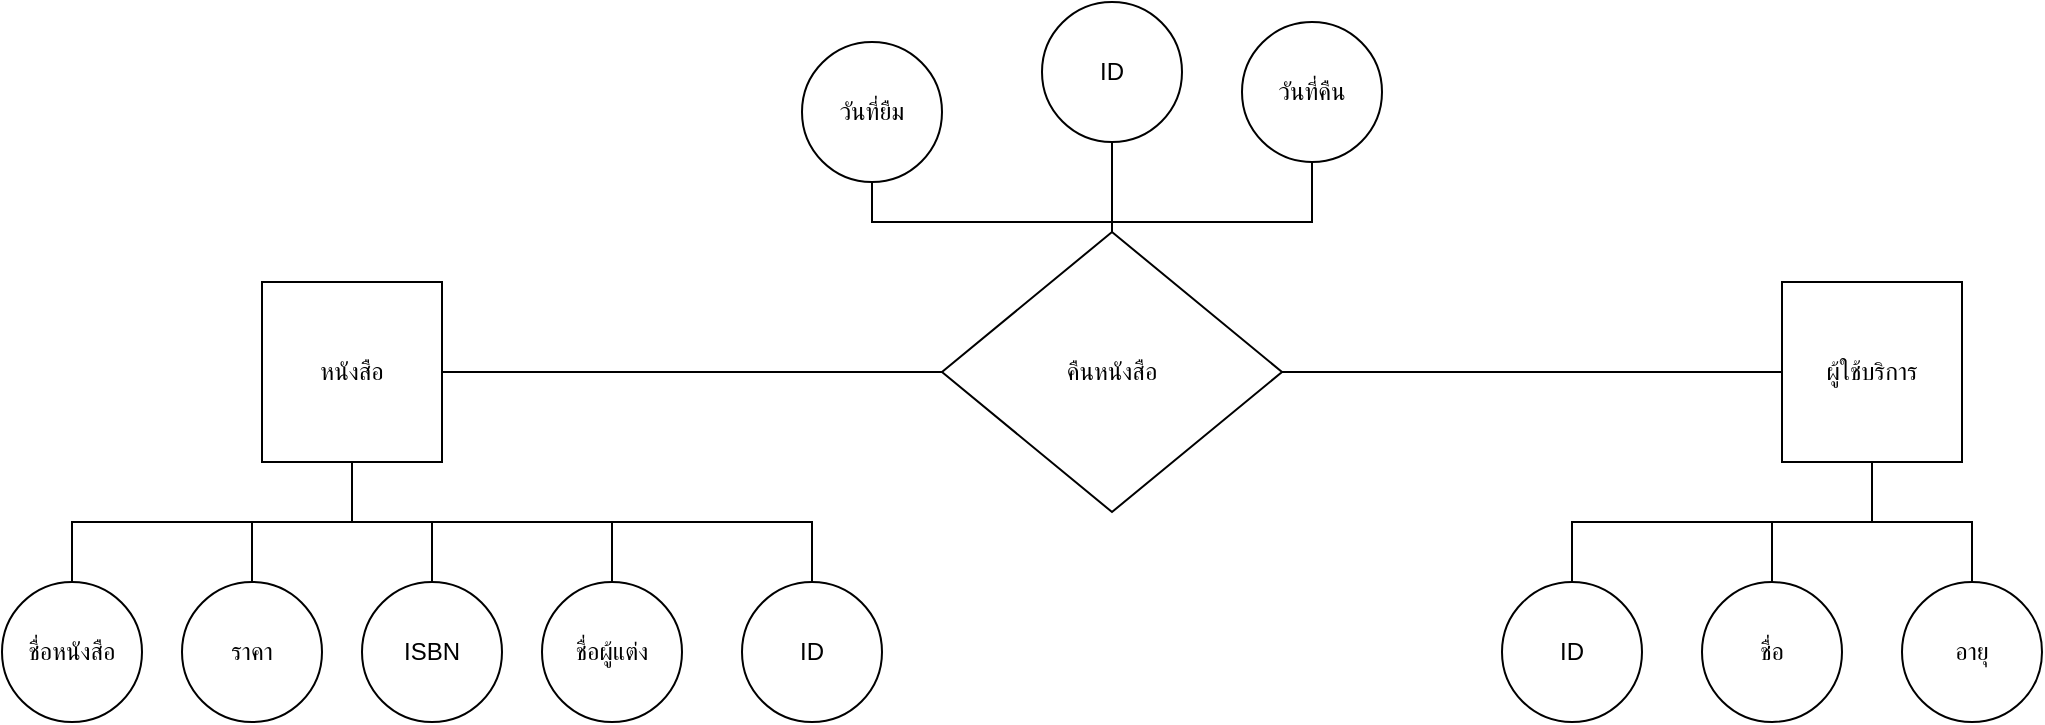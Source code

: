 <mxfile version="12.7.9" type="device"><diagram id="XVBTi9VoYFeADUWW6KXd" name="Page-1"><mxGraphModel dx="1298" dy="762" grid="1" gridSize="10" guides="1" tooltips="1" connect="1" arrows="1" fold="1" page="1" pageScale="1" pageWidth="827" pageHeight="1169" math="0" shadow="0"><root><mxCell id="0"/><mxCell id="1" parent="0"/><mxCell id="LrU2Epw4TkBEEFNLDnCU-1" value="" style="edgeStyle=orthogonalEdgeStyle;rounded=0;orthogonalLoop=1;jettySize=auto;html=1;entryX=0;entryY=0.5;entryDx=0;entryDy=0;endArrow=none;endFill=0;" edge="1" parent="1" source="LrU2Epw4TkBEEFNLDnCU-3" target="LrU2Epw4TkBEEFNLDnCU-8"><mxGeometry relative="1" as="geometry"><mxPoint x="320" y="215" as="targetPoint"/></mxGeometry></mxCell><mxCell id="LrU2Epw4TkBEEFNLDnCU-2" value="" style="edgeStyle=orthogonalEdgeStyle;rounded=0;orthogonalLoop=1;jettySize=auto;html=1;endArrow=none;endFill=0;" edge="1" parent="1" source="LrU2Epw4TkBEEFNLDnCU-3" target="LrU2Epw4TkBEEFNLDnCU-11"><mxGeometry relative="1" as="geometry"><mxPoint x="195" y="340" as="targetPoint"/></mxGeometry></mxCell><mxCell id="LrU2Epw4TkBEEFNLDnCU-3" value="หนังสือ" style="whiteSpace=wrap;html=1;aspect=fixed;" vertex="1" parent="1"><mxGeometry x="150" y="170" width="90" height="90" as="geometry"/></mxCell><mxCell id="LrU2Epw4TkBEEFNLDnCU-4" value="ผู้ใช้บริการ" style="whiteSpace=wrap;html=1;aspect=fixed;" vertex="1" parent="1"><mxGeometry x="910" y="170" width="90" height="90" as="geometry"/></mxCell><mxCell id="LrU2Epw4TkBEEFNLDnCU-5" value="" style="edgeStyle=orthogonalEdgeStyle;rounded=0;orthogonalLoop=1;jettySize=auto;html=1;endArrow=none;endFill=0;" edge="1" parent="1" source="LrU2Epw4TkBEEFNLDnCU-8" target="LrU2Epw4TkBEEFNLDnCU-4"><mxGeometry relative="1" as="geometry"><mxPoint x="740" y="215" as="targetPoint"/></mxGeometry></mxCell><mxCell id="LrU2Epw4TkBEEFNLDnCU-6" value="" style="edgeStyle=orthogonalEdgeStyle;rounded=0;orthogonalLoop=1;jettySize=auto;html=1;endArrow=none;endFill=0;" edge="1" parent="1" source="LrU2Epw4TkBEEFNLDnCU-8" target="LrU2Epw4TkBEEFNLDnCU-24"><mxGeometry relative="1" as="geometry"/></mxCell><mxCell id="LrU2Epw4TkBEEFNLDnCU-7" value="" style="edgeStyle=orthogonalEdgeStyle;rounded=0;orthogonalLoop=1;jettySize=auto;html=1;endArrow=none;endFill=0;" edge="1" parent="1" source="LrU2Epw4TkBEEFNLDnCU-8" target="LrU2Epw4TkBEEFNLDnCU-27"><mxGeometry relative="1" as="geometry"><Array as="points"><mxPoint x="575" y="140"/><mxPoint x="455" y="140"/></Array></mxGeometry></mxCell><mxCell id="LrU2Epw4TkBEEFNLDnCU-8" value="คืนหนังสือ" style="rhombus;whiteSpace=wrap;html=1;" vertex="1" parent="1"><mxGeometry x="490" y="145" width="170" height="140" as="geometry"/></mxCell><mxCell id="LrU2Epw4TkBEEFNLDnCU-9" value="" style="edgeStyle=orthogonalEdgeStyle;rounded=0;orthogonalLoop=1;jettySize=auto;html=1;entryX=0.5;entryY=1;entryDx=0;entryDy=0;endArrow=none;endFill=0;" edge="1" parent="1" source="LrU2Epw4TkBEEFNLDnCU-10" target="LrU2Epw4TkBEEFNLDnCU-4"><mxGeometry relative="1" as="geometry"><mxPoint x="905" y="240" as="targetPoint"/></mxGeometry></mxCell><mxCell id="LrU2Epw4TkBEEFNLDnCU-10" value="ชื่อ" style="ellipse;whiteSpace=wrap;html=1;" vertex="1" parent="1"><mxGeometry x="870" y="320" width="70" height="70" as="geometry"/></mxCell><mxCell id="LrU2Epw4TkBEEFNLDnCU-11" value="ราคา" style="ellipse;whiteSpace=wrap;html=1;" vertex="1" parent="1"><mxGeometry x="110" y="320" width="70" height="70" as="geometry"/></mxCell><mxCell id="LrU2Epw4TkBEEFNLDnCU-12" value="" style="edgeStyle=orthogonalEdgeStyle;rounded=0;orthogonalLoop=1;jettySize=auto;html=1;endArrow=none;endFill=0;" edge="1" parent="1" source="LrU2Epw4TkBEEFNLDnCU-13" target="LrU2Epw4TkBEEFNLDnCU-3"><mxGeometry relative="1" as="geometry"/></mxCell><mxCell id="LrU2Epw4TkBEEFNLDnCU-13" value="ISBN" style="ellipse;whiteSpace=wrap;html=1;" vertex="1" parent="1"><mxGeometry x="200" y="320" width="70" height="70" as="geometry"/></mxCell><mxCell id="LrU2Epw4TkBEEFNLDnCU-14" value="" style="edgeStyle=orthogonalEdgeStyle;rounded=0;orthogonalLoop=1;jettySize=auto;html=1;entryX=0.5;entryY=1;entryDx=0;entryDy=0;endArrow=none;endFill=0;" edge="1" parent="1" source="LrU2Epw4TkBEEFNLDnCU-15" target="LrU2Epw4TkBEEFNLDnCU-3"><mxGeometry relative="1" as="geometry"><mxPoint x="325" y="240" as="targetPoint"/><Array as="points"><mxPoint x="325" y="290"/><mxPoint x="195" y="290"/></Array></mxGeometry></mxCell><mxCell id="LrU2Epw4TkBEEFNLDnCU-15" value="ชื่อผู้แต่ง" style="ellipse;whiteSpace=wrap;html=1;" vertex="1" parent="1"><mxGeometry x="290" y="320" width="70" height="70" as="geometry"/></mxCell><mxCell id="LrU2Epw4TkBEEFNLDnCU-16" value="" style="edgeStyle=orthogonalEdgeStyle;rounded=0;orthogonalLoop=1;jettySize=auto;html=1;entryX=0.5;entryY=1;entryDx=0;entryDy=0;endArrow=none;endFill=0;" edge="1" parent="1" source="LrU2Epw4TkBEEFNLDnCU-17" target="LrU2Epw4TkBEEFNLDnCU-4"><mxGeometry relative="1" as="geometry"><mxPoint x="1005" y="240" as="targetPoint"/></mxGeometry></mxCell><mxCell id="LrU2Epw4TkBEEFNLDnCU-17" value="อายุ" style="ellipse;whiteSpace=wrap;html=1;" vertex="1" parent="1"><mxGeometry x="970" y="320" width="70" height="70" as="geometry"/></mxCell><mxCell id="LrU2Epw4TkBEEFNLDnCU-18" value="" style="edgeStyle=orthogonalEdgeStyle;rounded=0;orthogonalLoop=1;jettySize=auto;html=1;endArrow=none;endFill=0;" edge="1" parent="1" source="LrU2Epw4TkBEEFNLDnCU-19" target="LrU2Epw4TkBEEFNLDnCU-3"><mxGeometry relative="1" as="geometry"><mxPoint x="55" y="240" as="targetPoint"/><Array as="points"><mxPoint x="55" y="290"/><mxPoint x="195" y="290"/></Array></mxGeometry></mxCell><mxCell id="LrU2Epw4TkBEEFNLDnCU-19" value="ชื่อหนังสือ" style="ellipse;whiteSpace=wrap;html=1;" vertex="1" parent="1"><mxGeometry x="20" y="320" width="70" height="70" as="geometry"/></mxCell><mxCell id="LrU2Epw4TkBEEFNLDnCU-20" value="" style="edgeStyle=orthogonalEdgeStyle;rounded=0;orthogonalLoop=1;jettySize=auto;html=1;endArrow=none;endFill=0;" edge="1" parent="1" source="LrU2Epw4TkBEEFNLDnCU-21" target="LrU2Epw4TkBEEFNLDnCU-3"><mxGeometry relative="1" as="geometry"><mxPoint x="190" y="270" as="targetPoint"/><Array as="points"><mxPoint x="425" y="290"/><mxPoint x="195" y="290"/></Array></mxGeometry></mxCell><mxCell id="LrU2Epw4TkBEEFNLDnCU-21" value="ID" style="ellipse;whiteSpace=wrap;html=1;" vertex="1" parent="1"><mxGeometry x="390" y="320" width="70" height="70" as="geometry"/></mxCell><mxCell id="LrU2Epw4TkBEEFNLDnCU-22" value="" style="edgeStyle=orthogonalEdgeStyle;rounded=0;orthogonalLoop=1;jettySize=auto;html=1;endArrow=none;endFill=0;" edge="1" parent="1" source="LrU2Epw4TkBEEFNLDnCU-23" target="LrU2Epw4TkBEEFNLDnCU-4"><mxGeometry relative="1" as="geometry"><mxPoint x="805" y="240" as="targetPoint"/><Array as="points"><mxPoint x="805" y="290"/><mxPoint x="955" y="290"/></Array></mxGeometry></mxCell><mxCell id="LrU2Epw4TkBEEFNLDnCU-23" value="ID" style="ellipse;whiteSpace=wrap;html=1;" vertex="1" parent="1"><mxGeometry x="770" y="320" width="70" height="70" as="geometry"/></mxCell><mxCell id="LrU2Epw4TkBEEFNLDnCU-24" value="ID" style="ellipse;whiteSpace=wrap;html=1;" vertex="1" parent="1"><mxGeometry x="540" y="30" width="70" height="70" as="geometry"/></mxCell><mxCell id="LrU2Epw4TkBEEFNLDnCU-25" value="" style="edgeStyle=orthogonalEdgeStyle;rounded=0;orthogonalLoop=1;jettySize=auto;html=1;endArrow=none;endFill=0;entryX=0.5;entryY=0;entryDx=0;entryDy=0;" edge="1" parent="1" source="LrU2Epw4TkBEEFNLDnCU-26" target="LrU2Epw4TkBEEFNLDnCU-8"><mxGeometry relative="1" as="geometry"><mxPoint x="675" y="190" as="targetPoint"/><Array as="points"><mxPoint x="675" y="140"/><mxPoint x="575" y="140"/></Array></mxGeometry></mxCell><mxCell id="LrU2Epw4TkBEEFNLDnCU-26" value="วันที่คืน" style="ellipse;whiteSpace=wrap;html=1;" vertex="1" parent="1"><mxGeometry x="640" y="40" width="70" height="70" as="geometry"/></mxCell><mxCell id="LrU2Epw4TkBEEFNLDnCU-27" value="วันที่ยืม" style="ellipse;whiteSpace=wrap;html=1;" vertex="1" parent="1"><mxGeometry x="420" y="50" width="70" height="70" as="geometry"/></mxCell></root></mxGraphModel></diagram></mxfile>